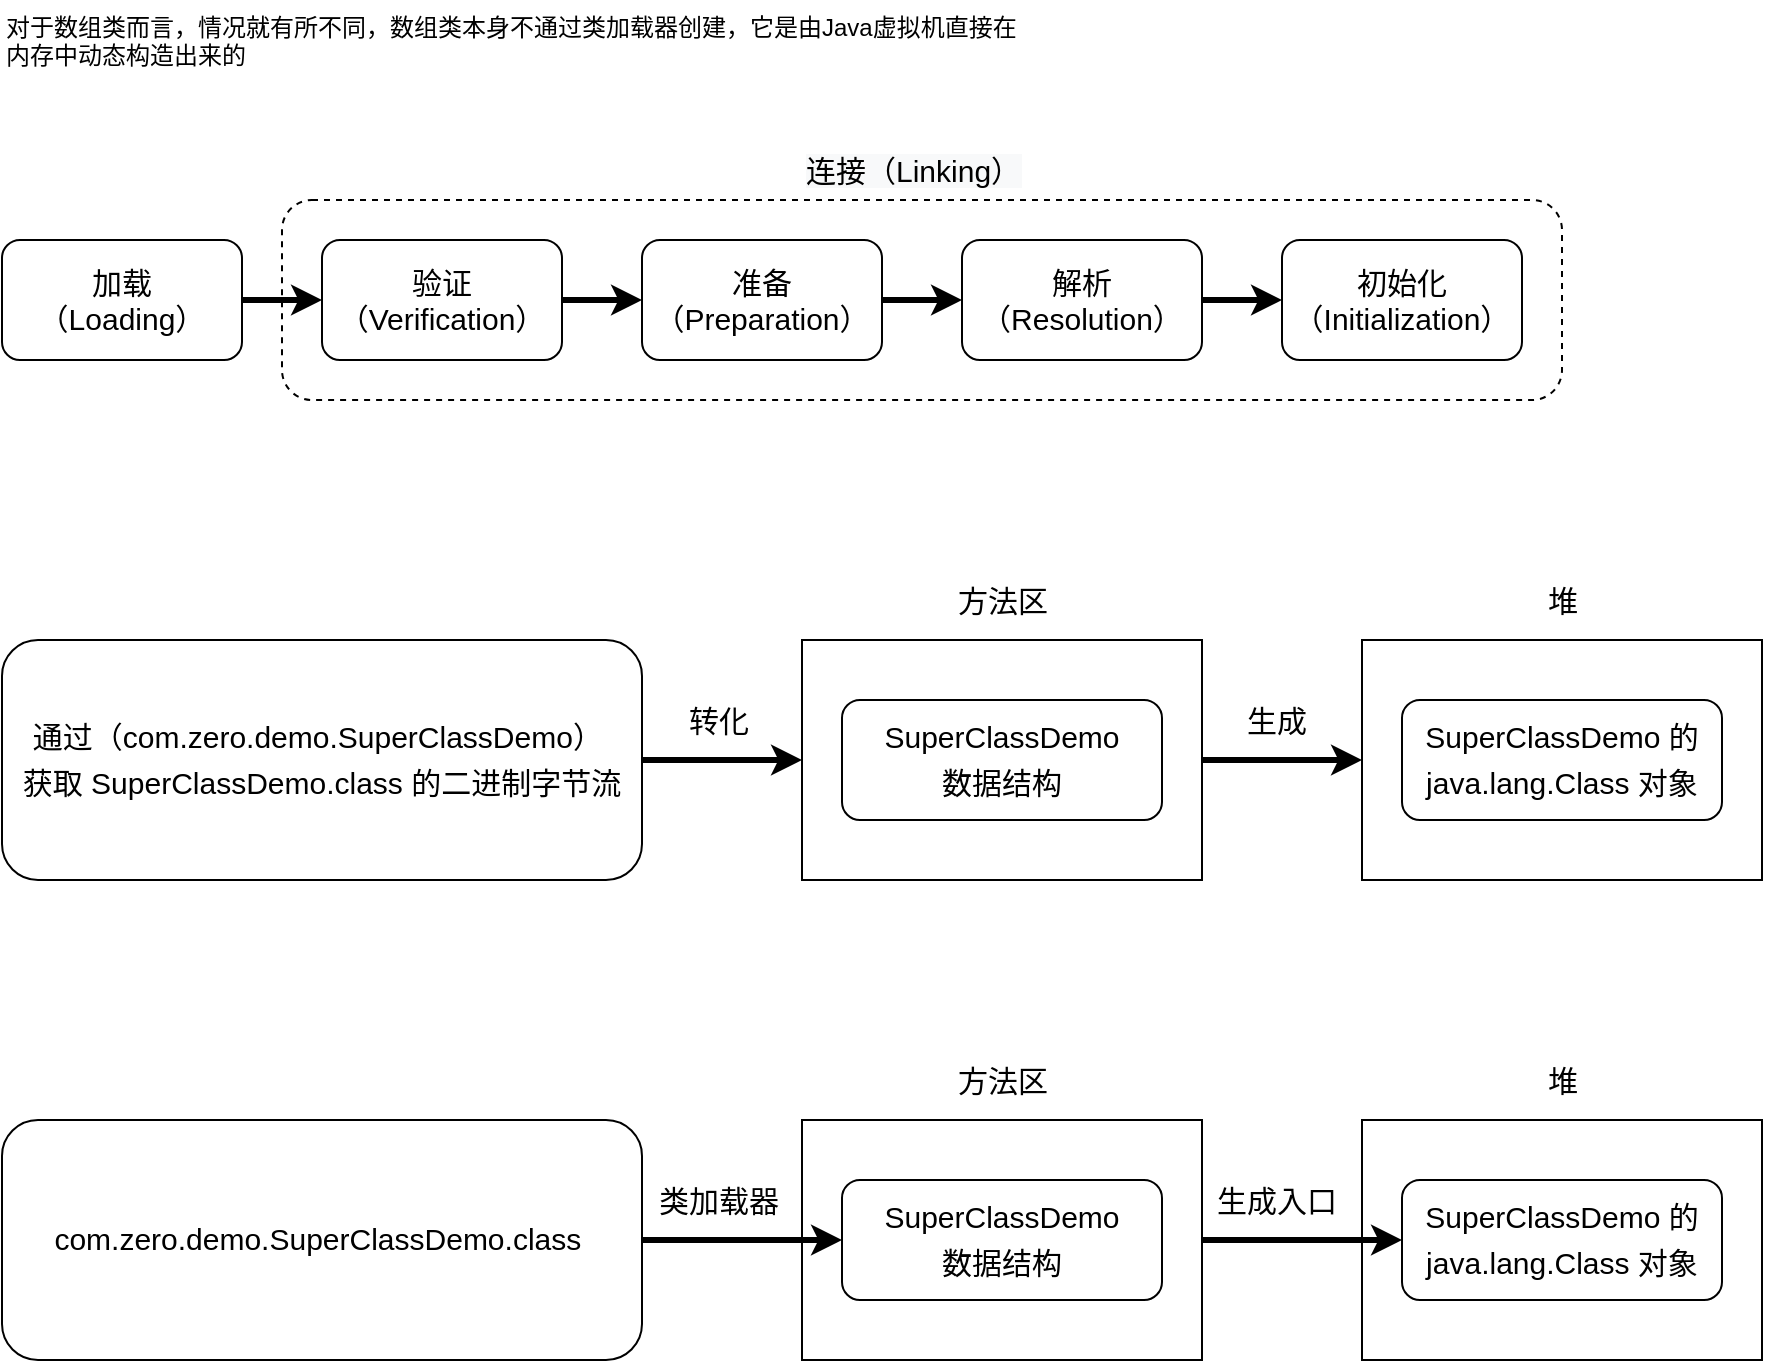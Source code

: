 <mxfile version="16.1.0" type="github">
  <diagram id="-mWLJTBbonc0lx5hOYRL" name="Page-1">
    <mxGraphModel dx="1221" dy="644" grid="1" gridSize="10" guides="1" tooltips="1" connect="1" arrows="1" fold="1" page="1" pageScale="1" pageWidth="827" pageHeight="1169" math="0" shadow="0">
      <root>
        <mxCell id="0" />
        <mxCell id="1" parent="0" />
        <mxCell id="H_NSW02naeDxwuSfX-ia-15" value="" style="rounded=1;whiteSpace=wrap;html=1;fontSize=15;dashed=1;" vertex="1" parent="1">
          <mxGeometry x="180" y="100" width="640" height="100" as="geometry" />
        </mxCell>
        <mxCell id="6yD3xclhxtMBLVO-UMyI-1" value="对于数组类而言，情况就有所不同，数组类本身不通过类加载器创建，它是由Java虚拟机直接在&#xa;内存中动态构造出来的" style="text;whiteSpace=wrap;html=1;" parent="1" vertex="1">
          <mxGeometry x="40" width="530" height="40" as="geometry" />
        </mxCell>
        <mxCell id="H_NSW02naeDxwuSfX-ia-7" value="" style="edgeStyle=orthogonalEdgeStyle;rounded=0;orthogonalLoop=1;jettySize=auto;html=1;fontSize=15;strokeWidth=3;" edge="1" parent="1" source="H_NSW02naeDxwuSfX-ia-2" target="H_NSW02naeDxwuSfX-ia-3">
          <mxGeometry relative="1" as="geometry" />
        </mxCell>
        <mxCell id="H_NSW02naeDxwuSfX-ia-2" value="&lt;font style=&quot;font-size: 15px&quot;&gt;加载&lt;br&gt;（Loading）&lt;/font&gt;" style="rounded=1;whiteSpace=wrap;html=1;" vertex="1" parent="1">
          <mxGeometry x="40" y="120" width="120" height="60" as="geometry" />
        </mxCell>
        <mxCell id="H_NSW02naeDxwuSfX-ia-8" value="" style="edgeStyle=orthogonalEdgeStyle;rounded=0;orthogonalLoop=1;jettySize=auto;html=1;fontSize=15;strokeWidth=3;" edge="1" parent="1" source="H_NSW02naeDxwuSfX-ia-3" target="H_NSW02naeDxwuSfX-ia-4">
          <mxGeometry relative="1" as="geometry" />
        </mxCell>
        <mxCell id="H_NSW02naeDxwuSfX-ia-3" value="&lt;font style=&quot;font-size: 15px&quot;&gt;验证&lt;br&gt;（Verification）&lt;/font&gt;" style="rounded=1;whiteSpace=wrap;html=1;" vertex="1" parent="1">
          <mxGeometry x="200" y="120" width="120" height="60" as="geometry" />
        </mxCell>
        <mxCell id="H_NSW02naeDxwuSfX-ia-9" value="" style="edgeStyle=orthogonalEdgeStyle;rounded=0;orthogonalLoop=1;jettySize=auto;html=1;fontSize=15;strokeWidth=3;" edge="1" parent="1" source="H_NSW02naeDxwuSfX-ia-4" target="H_NSW02naeDxwuSfX-ia-5">
          <mxGeometry relative="1" as="geometry" />
        </mxCell>
        <mxCell id="H_NSW02naeDxwuSfX-ia-4" value="&lt;font style=&quot;font-size: 15px&quot;&gt;准备&lt;br&gt;（Preparation）&lt;/font&gt;" style="rounded=1;whiteSpace=wrap;html=1;" vertex="1" parent="1">
          <mxGeometry x="360" y="120" width="120" height="60" as="geometry" />
        </mxCell>
        <mxCell id="H_NSW02naeDxwuSfX-ia-10" value="" style="edgeStyle=orthogonalEdgeStyle;rounded=0;orthogonalLoop=1;jettySize=auto;html=1;fontSize=15;strokeWidth=3;" edge="1" parent="1" source="H_NSW02naeDxwuSfX-ia-5" target="H_NSW02naeDxwuSfX-ia-6">
          <mxGeometry relative="1" as="geometry" />
        </mxCell>
        <mxCell id="H_NSW02naeDxwuSfX-ia-5" value="&lt;font style=&quot;font-size: 15px&quot;&gt;解析&lt;br&gt;（Resolution）&lt;/font&gt;" style="rounded=1;whiteSpace=wrap;html=1;" vertex="1" parent="1">
          <mxGeometry x="520" y="120" width="120" height="60" as="geometry" />
        </mxCell>
        <mxCell id="H_NSW02naeDxwuSfX-ia-6" value="&lt;font style=&quot;font-size: 15px&quot;&gt;初始化（Initialization）&lt;/font&gt;" style="rounded=1;whiteSpace=wrap;html=1;" vertex="1" parent="1">
          <mxGeometry x="680" y="120" width="120" height="60" as="geometry" />
        </mxCell>
        <mxCell id="H_NSW02naeDxwuSfX-ia-16" value="&lt;span style=&quot;color: rgb(0 , 0 , 0) ; font-family: &amp;#34;helvetica&amp;#34; ; font-size: 15px ; font-style: normal ; font-weight: 400 ; letter-spacing: normal ; text-align: center ; text-indent: 0px ; text-transform: none ; word-spacing: 0px ; background-color: rgb(248 , 249 , 250) ; display: inline ; float: none&quot;&gt;连接（Linking）&lt;/span&gt;" style="text;whiteSpace=wrap;html=1;fontSize=15;" vertex="1" parent="1">
          <mxGeometry x="440" y="70" width="120" height="30" as="geometry" />
        </mxCell>
        <mxCell id="H_NSW02naeDxwuSfX-ia-28" value="" style="edgeStyle=orthogonalEdgeStyle;rounded=0;orthogonalLoop=1;jettySize=auto;html=1;fontSize=15;strokeWidth=3;entryX=0;entryY=0.5;entryDx=0;entryDy=0;" edge="1" parent="1" source="H_NSW02naeDxwuSfX-ia-24" target="H_NSW02naeDxwuSfX-ia-31">
          <mxGeometry relative="1" as="geometry" />
        </mxCell>
        <mxCell id="H_NSW02naeDxwuSfX-ia-24" value="&lt;p style=&quot;line-height: 1.5&quot;&gt;通过（com.zero.demo.SuperClassDemo）&amp;nbsp;&lt;br&gt;获取 SuperClassDemo.class 的二进制字节流&lt;/p&gt;" style="rounded=1;whiteSpace=wrap;html=1;fontSize=15;verticalAlign=middle;" vertex="1" parent="1">
          <mxGeometry x="40" y="320" width="320" height="120" as="geometry" />
        </mxCell>
        <mxCell id="H_NSW02naeDxwuSfX-ia-29" value="转化" style="text;html=1;align=center;verticalAlign=middle;resizable=0;points=[];autosize=1;strokeColor=none;fillColor=none;fontSize=15;" vertex="1" parent="1">
          <mxGeometry x="373" y="350" width="50" height="20" as="geometry" />
        </mxCell>
        <mxCell id="H_NSW02naeDxwuSfX-ia-30" value="方法区" style="text;html=1;align=center;verticalAlign=middle;resizable=0;points=[];autosize=1;strokeColor=none;fillColor=none;fontSize=15;" vertex="1" parent="1">
          <mxGeometry x="510" y="290" width="60" height="20" as="geometry" />
        </mxCell>
        <mxCell id="H_NSW02naeDxwuSfX-ia-38" value="" style="edgeStyle=orthogonalEdgeStyle;rounded=0;orthogonalLoop=1;jettySize=auto;html=1;fontSize=15;strokeWidth=3;entryX=0;entryY=0.5;entryDx=0;entryDy=0;" edge="1" parent="1" source="H_NSW02naeDxwuSfX-ia-31" target="H_NSW02naeDxwuSfX-ia-34">
          <mxGeometry relative="1" as="geometry" />
        </mxCell>
        <mxCell id="H_NSW02naeDxwuSfX-ia-31" value="" style="rounded=0;whiteSpace=wrap;html=1;fontSize=15;" vertex="1" parent="1">
          <mxGeometry x="440" y="320" width="200" height="120" as="geometry" />
        </mxCell>
        <mxCell id="H_NSW02naeDxwuSfX-ia-32" value="&lt;p style=&quot;line-height: 1.5&quot;&gt;SuperClassDemo&lt;br&gt;数据结构&lt;/p&gt;" style="rounded=1;whiteSpace=wrap;html=1;fontSize=15;verticalAlign=middle;" vertex="1" parent="1">
          <mxGeometry x="460" y="350" width="160" height="60" as="geometry" />
        </mxCell>
        <mxCell id="H_NSW02naeDxwuSfX-ia-34" value="" style="rounded=0;whiteSpace=wrap;html=1;fontSize=15;" vertex="1" parent="1">
          <mxGeometry x="720" y="320" width="200" height="120" as="geometry" />
        </mxCell>
        <mxCell id="H_NSW02naeDxwuSfX-ia-35" value="堆" style="text;html=1;align=center;verticalAlign=middle;resizable=0;points=[];autosize=1;strokeColor=none;fillColor=none;fontSize=15;" vertex="1" parent="1">
          <mxGeometry x="805" y="290" width="30" height="20" as="geometry" />
        </mxCell>
        <mxCell id="H_NSW02naeDxwuSfX-ia-36" value="&lt;p style=&quot;line-height: 1.5&quot;&gt;SuperClassDemo 的&lt;br&gt;java.lang.Class 对象&lt;/p&gt;" style="rounded=1;whiteSpace=wrap;html=1;fontSize=15;verticalAlign=middle;" vertex="1" parent="1">
          <mxGeometry x="740" y="350" width="160" height="60" as="geometry" />
        </mxCell>
        <mxCell id="H_NSW02naeDxwuSfX-ia-40" value="生成" style="text;html=1;align=center;verticalAlign=middle;resizable=0;points=[];autosize=1;strokeColor=none;fillColor=none;fontSize=15;" vertex="1" parent="1">
          <mxGeometry x="652" y="350" width="50" height="20" as="geometry" />
        </mxCell>
        <mxCell id="H_NSW02naeDxwuSfX-ia-42" value="&lt;p style=&quot;line-height: 1.5&quot;&gt;com.zero.demo.SuperClassDemo.class&amp;nbsp;&lt;/p&gt;" style="rounded=1;whiteSpace=wrap;html=1;fontSize=15;verticalAlign=middle;" vertex="1" parent="1">
          <mxGeometry x="40" y="560" width="320" height="120" as="geometry" />
        </mxCell>
        <mxCell id="H_NSW02naeDxwuSfX-ia-43" value="类加载器" style="text;html=1;align=center;verticalAlign=middle;resizable=0;points=[];autosize=1;strokeColor=none;fillColor=none;fontSize=15;" vertex="1" parent="1">
          <mxGeometry x="358" y="590" width="80" height="20" as="geometry" />
        </mxCell>
        <mxCell id="H_NSW02naeDxwuSfX-ia-44" value="方法区" style="text;html=1;align=center;verticalAlign=middle;resizable=0;points=[];autosize=1;strokeColor=none;fillColor=none;fontSize=15;" vertex="1" parent="1">
          <mxGeometry x="510" y="530" width="60" height="20" as="geometry" />
        </mxCell>
        <mxCell id="H_NSW02naeDxwuSfX-ia-46" value="" style="rounded=0;whiteSpace=wrap;html=1;fontSize=15;" vertex="1" parent="1">
          <mxGeometry x="440" y="560" width="200" height="120" as="geometry" />
        </mxCell>
        <mxCell id="H_NSW02naeDxwuSfX-ia-47" value="&lt;p style=&quot;line-height: 1.5&quot;&gt;SuperClassDemo&lt;br&gt;数据结构&lt;/p&gt;" style="rounded=1;whiteSpace=wrap;html=1;fontSize=15;verticalAlign=middle;" vertex="1" parent="1">
          <mxGeometry x="460" y="590" width="160" height="60" as="geometry" />
        </mxCell>
        <mxCell id="H_NSW02naeDxwuSfX-ia-48" value="" style="rounded=0;whiteSpace=wrap;html=1;fontSize=15;" vertex="1" parent="1">
          <mxGeometry x="720" y="560" width="200" height="120" as="geometry" />
        </mxCell>
        <mxCell id="H_NSW02naeDxwuSfX-ia-49" value="堆" style="text;html=1;align=center;verticalAlign=middle;resizable=0;points=[];autosize=1;strokeColor=none;fillColor=none;fontSize=15;" vertex="1" parent="1">
          <mxGeometry x="805" y="530" width="30" height="20" as="geometry" />
        </mxCell>
        <mxCell id="H_NSW02naeDxwuSfX-ia-50" value="&lt;p style=&quot;line-height: 1.5&quot;&gt;SuperClassDemo 的&lt;br&gt;java.lang.Class 对象&lt;/p&gt;" style="rounded=1;whiteSpace=wrap;html=1;fontSize=15;verticalAlign=middle;" vertex="1" parent="1">
          <mxGeometry x="740" y="590" width="160" height="60" as="geometry" />
        </mxCell>
        <mxCell id="H_NSW02naeDxwuSfX-ia-51" value="生成入口" style="text;html=1;align=center;verticalAlign=middle;resizable=0;points=[];autosize=1;strokeColor=none;fillColor=none;fontSize=15;" vertex="1" parent="1">
          <mxGeometry x="637" y="590" width="80" height="20" as="geometry" />
        </mxCell>
        <mxCell id="H_NSW02naeDxwuSfX-ia-41" value="" style="edgeStyle=orthogonalEdgeStyle;rounded=0;orthogonalLoop=1;jettySize=auto;html=1;fontSize=15;strokeWidth=3;entryX=0;entryY=0.5;entryDx=0;entryDy=0;" edge="1" parent="1" source="H_NSW02naeDxwuSfX-ia-42" target="H_NSW02naeDxwuSfX-ia-47">
          <mxGeometry relative="1" as="geometry" />
        </mxCell>
        <mxCell id="H_NSW02naeDxwuSfX-ia-45" value="" style="edgeStyle=orthogonalEdgeStyle;rounded=0;orthogonalLoop=1;jettySize=auto;html=1;fontSize=15;strokeWidth=3;entryX=0;entryY=0.5;entryDx=0;entryDy=0;" edge="1" parent="1" source="H_NSW02naeDxwuSfX-ia-46" target="H_NSW02naeDxwuSfX-ia-50">
          <mxGeometry relative="1" as="geometry" />
        </mxCell>
      </root>
    </mxGraphModel>
  </diagram>
</mxfile>
